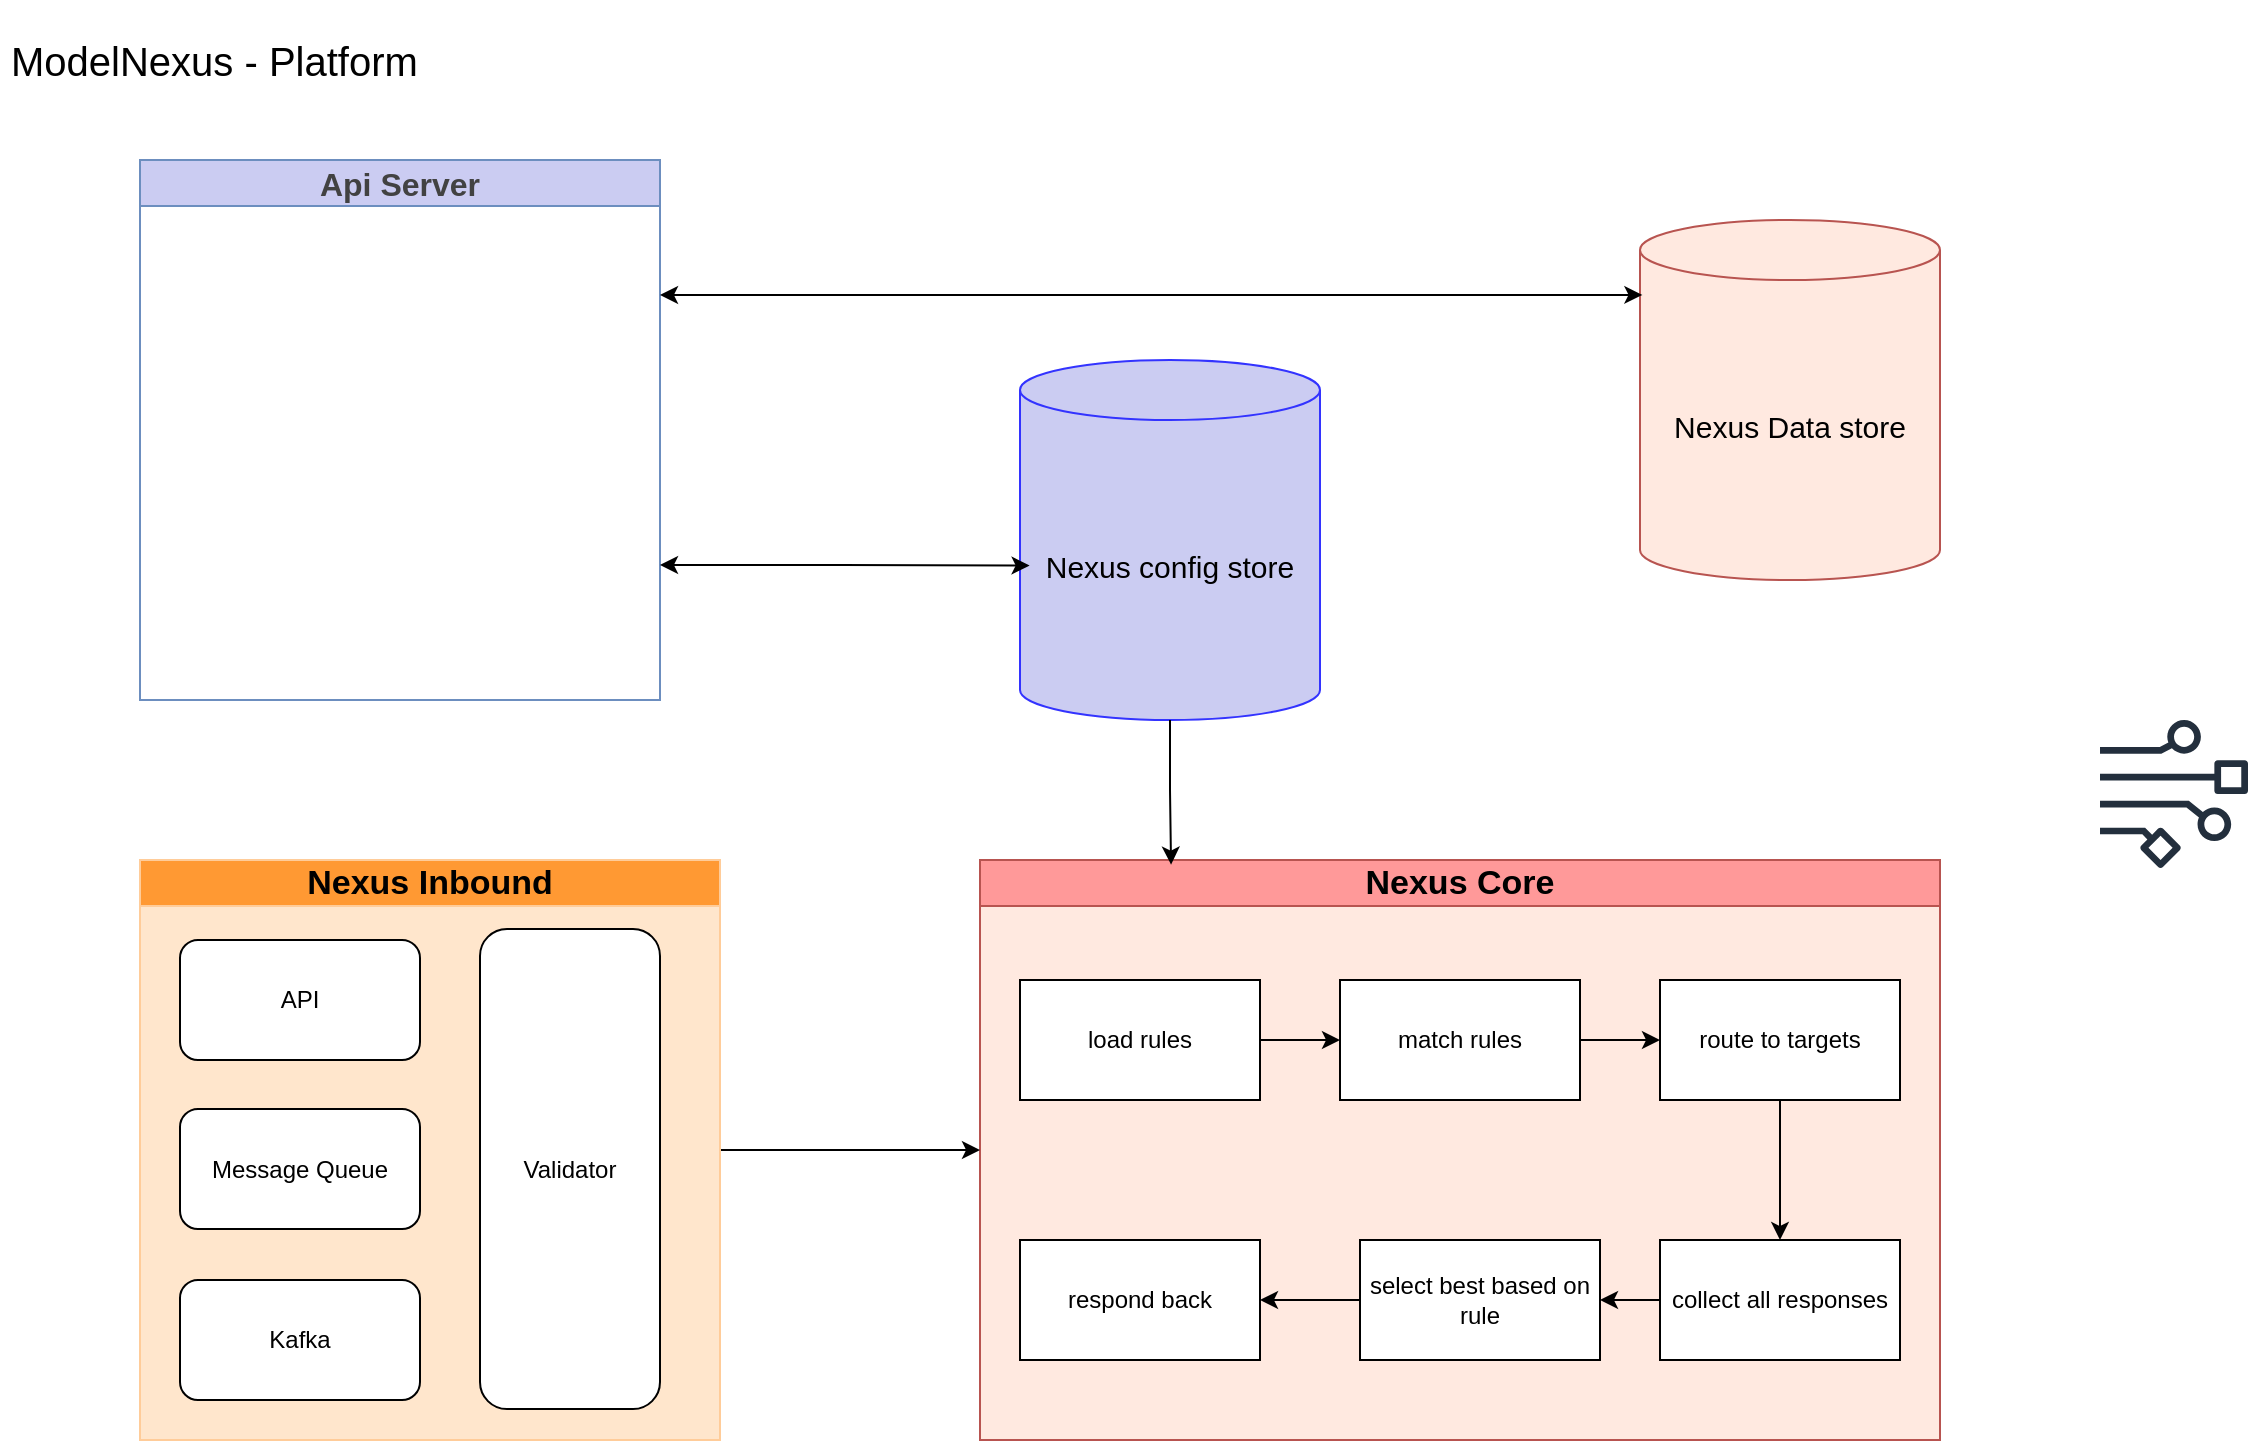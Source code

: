 <mxfile version="24.7.6">
  <diagram name="Page-1" id="GuJsaFXCf7rbCacDJFg-">
    <mxGraphModel dx="1687" dy="946" grid="1" gridSize="10" guides="1" tooltips="1" connect="1" arrows="1" fold="1" page="1" pageScale="1" pageWidth="827" pageHeight="1169" math="0" shadow="0">
      <root>
        <mxCell id="0" />
        <mxCell id="1" parent="0" />
        <mxCell id="SCZvKBO57X7So9eVnbbf-1" value="&lt;font style=&quot;font-size: 20px;&quot;&gt;ModelNexus - Platform&amp;nbsp;&lt;/font&gt;" style="text;html=1;align=center;verticalAlign=middle;whiteSpace=wrap;rounded=0;" vertex="1" parent="1">
          <mxGeometry x="530" y="10" width="220" height="60" as="geometry" />
        </mxCell>
        <mxCell id="SCZvKBO57X7So9eVnbbf-6" value="&lt;font style=&quot;font-size: 17px;&quot;&gt;Nexus Core&lt;/font&gt;" style="swimlane;whiteSpace=wrap;html=1;fillColor=#FF9999;strokeColor=#b85450;swimlaneFillColor=#FFE9E0;" vertex="1" parent="1">
          <mxGeometry x="1020" y="440" width="480" height="290" as="geometry" />
        </mxCell>
        <mxCell id="SCZvKBO57X7So9eVnbbf-15" style="edgeStyle=orthogonalEdgeStyle;rounded=0;orthogonalLoop=1;jettySize=auto;html=1;exitX=1;exitY=0.5;exitDx=0;exitDy=0;entryX=0;entryY=0.5;entryDx=0;entryDy=0;" edge="1" parent="SCZvKBO57X7So9eVnbbf-6" source="SCZvKBO57X7So9eVnbbf-7" target="SCZvKBO57X7So9eVnbbf-8">
          <mxGeometry relative="1" as="geometry" />
        </mxCell>
        <mxCell id="SCZvKBO57X7So9eVnbbf-7" value="load rules" style="rounded=0;whiteSpace=wrap;html=1;" vertex="1" parent="SCZvKBO57X7So9eVnbbf-6">
          <mxGeometry x="20" y="60" width="120" height="60" as="geometry" />
        </mxCell>
        <mxCell id="SCZvKBO57X7So9eVnbbf-16" style="edgeStyle=orthogonalEdgeStyle;rounded=0;orthogonalLoop=1;jettySize=auto;html=1;exitX=1;exitY=0.5;exitDx=0;exitDy=0;entryX=0;entryY=0.5;entryDx=0;entryDy=0;" edge="1" parent="SCZvKBO57X7So9eVnbbf-6" source="SCZvKBO57X7So9eVnbbf-8" target="SCZvKBO57X7So9eVnbbf-9">
          <mxGeometry relative="1" as="geometry" />
        </mxCell>
        <mxCell id="SCZvKBO57X7So9eVnbbf-8" value="match rules" style="rounded=0;whiteSpace=wrap;html=1;" vertex="1" parent="SCZvKBO57X7So9eVnbbf-6">
          <mxGeometry x="180" y="60" width="120" height="60" as="geometry" />
        </mxCell>
        <mxCell id="SCZvKBO57X7So9eVnbbf-19" style="edgeStyle=orthogonalEdgeStyle;rounded=0;orthogonalLoop=1;jettySize=auto;html=1;exitX=0.5;exitY=1;exitDx=0;exitDy=0;entryX=0.5;entryY=0;entryDx=0;entryDy=0;" edge="1" parent="SCZvKBO57X7So9eVnbbf-6" source="SCZvKBO57X7So9eVnbbf-9" target="SCZvKBO57X7So9eVnbbf-14">
          <mxGeometry relative="1" as="geometry" />
        </mxCell>
        <mxCell id="SCZvKBO57X7So9eVnbbf-9" value="route to targets" style="rounded=0;whiteSpace=wrap;html=1;" vertex="1" parent="SCZvKBO57X7So9eVnbbf-6">
          <mxGeometry x="340" y="60" width="120" height="60" as="geometry" />
        </mxCell>
        <mxCell id="SCZvKBO57X7So9eVnbbf-39" style="edgeStyle=orthogonalEdgeStyle;rounded=0;orthogonalLoop=1;jettySize=auto;html=1;exitX=0;exitY=0.5;exitDx=0;exitDy=0;entryX=1;entryY=0.5;entryDx=0;entryDy=0;" edge="1" parent="SCZvKBO57X7So9eVnbbf-6" source="SCZvKBO57X7So9eVnbbf-14" target="SCZvKBO57X7So9eVnbbf-28">
          <mxGeometry relative="1" as="geometry" />
        </mxCell>
        <mxCell id="SCZvKBO57X7So9eVnbbf-14" value="collect all responses" style="rounded=0;whiteSpace=wrap;html=1;" vertex="1" parent="SCZvKBO57X7So9eVnbbf-6">
          <mxGeometry x="340" y="190" width="120" height="60" as="geometry" />
        </mxCell>
        <mxCell id="SCZvKBO57X7So9eVnbbf-40" style="edgeStyle=orthogonalEdgeStyle;rounded=0;orthogonalLoop=1;jettySize=auto;html=1;exitX=0;exitY=0.5;exitDx=0;exitDy=0;entryX=1;entryY=0.5;entryDx=0;entryDy=0;" edge="1" parent="SCZvKBO57X7So9eVnbbf-6" source="SCZvKBO57X7So9eVnbbf-28" target="SCZvKBO57X7So9eVnbbf-38">
          <mxGeometry relative="1" as="geometry" />
        </mxCell>
        <mxCell id="SCZvKBO57X7So9eVnbbf-28" value="select best based on rule" style="rounded=0;whiteSpace=wrap;html=1;" vertex="1" parent="SCZvKBO57X7So9eVnbbf-6">
          <mxGeometry x="190" y="190" width="120" height="60" as="geometry" />
        </mxCell>
        <mxCell id="SCZvKBO57X7So9eVnbbf-38" value="respond back" style="rounded=0;whiteSpace=wrap;html=1;" vertex="1" parent="SCZvKBO57X7So9eVnbbf-6">
          <mxGeometry x="20" y="190" width="120" height="60" as="geometry" />
        </mxCell>
        <mxCell id="SCZvKBO57X7So9eVnbbf-41" value="&lt;font style=&quot;font-size: 15px;&quot;&gt;Nexus config store&lt;/font&gt;" style="shape=cylinder3;whiteSpace=wrap;html=1;boundedLbl=1;backgroundOutline=1;size=15;fillColor=#CBCCF2;strokeColor=#3333FF;" vertex="1" parent="1">
          <mxGeometry x="1040" y="190" width="150" height="180" as="geometry" />
        </mxCell>
        <mxCell id="SCZvKBO57X7So9eVnbbf-42" value="&lt;font color=&quot;#424242&quot; style=&quot;font-size: 16px;&quot;&gt;Api Server&lt;/font&gt;" style="swimlane;whiteSpace=wrap;html=1;fillColor=#CBCCF2;strokeColor=#6c8ebf;" vertex="1" parent="1">
          <mxGeometry x="600" y="90" width="260" height="270" as="geometry" />
        </mxCell>
        <mxCell id="SCZvKBO57X7So9eVnbbf-51" style="edgeStyle=orthogonalEdgeStyle;rounded=0;orthogonalLoop=1;jettySize=auto;html=1;entryX=0;entryY=0.5;entryDx=0;entryDy=0;" edge="1" parent="1" source="SCZvKBO57X7So9eVnbbf-47" target="SCZvKBO57X7So9eVnbbf-6">
          <mxGeometry relative="1" as="geometry" />
        </mxCell>
        <mxCell id="SCZvKBO57X7So9eVnbbf-47" value="&lt;font style=&quot;font-size: 17px;&quot;&gt;Nexus Inbound&lt;/font&gt;" style="swimlane;whiteSpace=wrap;html=1;fillColor=#FF9933;strokeColor=#FFCC99;swimlaneFillColor=#FFE6CC;" vertex="1" parent="1">
          <mxGeometry x="600" y="440" width="290" height="290" as="geometry" />
        </mxCell>
        <mxCell id="SCZvKBO57X7So9eVnbbf-48" value="API" style="rounded=1;whiteSpace=wrap;html=1;" vertex="1" parent="SCZvKBO57X7So9eVnbbf-47">
          <mxGeometry x="20" y="40" width="120" height="60" as="geometry" />
        </mxCell>
        <mxCell id="SCZvKBO57X7So9eVnbbf-49" value="Message Queue" style="rounded=1;whiteSpace=wrap;html=1;" vertex="1" parent="SCZvKBO57X7So9eVnbbf-47">
          <mxGeometry x="20" y="124.5" width="120" height="60" as="geometry" />
        </mxCell>
        <mxCell id="SCZvKBO57X7So9eVnbbf-50" value="Kafka" style="rounded=1;whiteSpace=wrap;html=1;" vertex="1" parent="SCZvKBO57X7So9eVnbbf-47">
          <mxGeometry x="20" y="210" width="120" height="60" as="geometry" />
        </mxCell>
        <mxCell id="SCZvKBO57X7So9eVnbbf-56" value="Validator" style="rounded=1;whiteSpace=wrap;html=1;rotation=0;" vertex="1" parent="SCZvKBO57X7So9eVnbbf-47">
          <mxGeometry x="170" y="34.5" width="90" height="240" as="geometry" />
        </mxCell>
        <mxCell id="SCZvKBO57X7So9eVnbbf-52" value="&lt;font style=&quot;font-size: 15px;&quot;&gt;Nexus Data store&lt;/font&gt;" style="shape=cylinder3;whiteSpace=wrap;html=1;boundedLbl=1;backgroundOutline=1;size=15;fillColor=#FFE9E0;strokeColor=#b85450;" vertex="1" parent="1">
          <mxGeometry x="1350" y="120" width="150" height="180" as="geometry" />
        </mxCell>
        <mxCell id="SCZvKBO57X7So9eVnbbf-61" style="edgeStyle=orthogonalEdgeStyle;rounded=0;orthogonalLoop=1;jettySize=auto;html=1;exitX=1;exitY=0.75;exitDx=0;exitDy=0;entryX=0.032;entryY=0.571;entryDx=0;entryDy=0;entryPerimeter=0;startArrow=classic;startFill=1;" edge="1" parent="1" source="SCZvKBO57X7So9eVnbbf-42" target="SCZvKBO57X7So9eVnbbf-41">
          <mxGeometry relative="1" as="geometry" />
        </mxCell>
        <mxCell id="SCZvKBO57X7So9eVnbbf-62" style="edgeStyle=orthogonalEdgeStyle;rounded=0;orthogonalLoop=1;jettySize=auto;html=1;exitX=1;exitY=0.25;exitDx=0;exitDy=0;entryX=0.008;entryY=0.208;entryDx=0;entryDy=0;entryPerimeter=0;startArrow=classic;startFill=1;" edge="1" parent="1" source="SCZvKBO57X7So9eVnbbf-42" target="SCZvKBO57X7So9eVnbbf-52">
          <mxGeometry relative="1" as="geometry" />
        </mxCell>
        <mxCell id="SCZvKBO57X7So9eVnbbf-64" style="edgeStyle=orthogonalEdgeStyle;rounded=0;orthogonalLoop=1;jettySize=auto;html=1;exitX=0.5;exitY=1;exitDx=0;exitDy=0;exitPerimeter=0;entryX=0.199;entryY=0.008;entryDx=0;entryDy=0;entryPerimeter=0;" edge="1" parent="1" source="SCZvKBO57X7So9eVnbbf-41" target="SCZvKBO57X7So9eVnbbf-6">
          <mxGeometry relative="1" as="geometry" />
        </mxCell>
        <mxCell id="SCZvKBO57X7So9eVnbbf-66" value="" style="sketch=0;outlineConnect=0;fontColor=#232F3E;gradientColor=none;fillColor=#232F3D;strokeColor=none;dashed=0;verticalLabelPosition=bottom;verticalAlign=top;align=center;html=1;fontSize=12;fontStyle=0;aspect=fixed;pointerEvents=1;shape=mxgraph.aws4.data_stream;" vertex="1" parent="1">
          <mxGeometry x="1580" y="370" width="74" height="74" as="geometry" />
        </mxCell>
      </root>
    </mxGraphModel>
  </diagram>
</mxfile>
